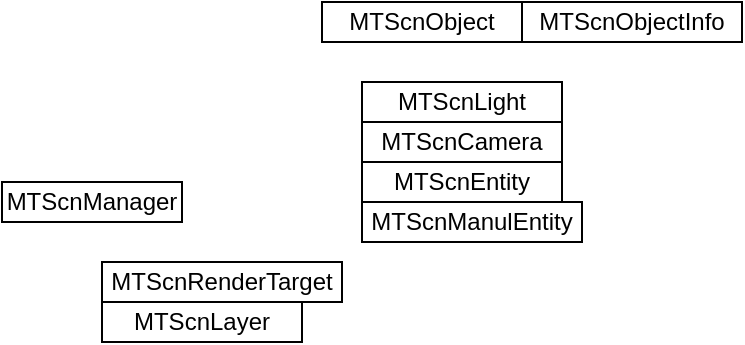 <mxfile version="14.2.3" type="github">
  <diagram id="bAvTHHYI_KYfITCIM_JM" name="Page-1">
    <mxGraphModel dx="519" dy="287" grid="1" gridSize="10" guides="1" tooltips="1" connect="1" arrows="1" fold="1" page="1" pageScale="1" pageWidth="827" pageHeight="1169" math="0" shadow="0">
      <root>
        <mxCell id="0" />
        <mxCell id="1" parent="0" />
        <mxCell id="QYzxZCUHgKiOKjzfQhGV-1" value="MTScnManager" style="whiteSpace=wrap;html=1;" vertex="1" parent="1">
          <mxGeometry x="210" y="100" width="90" height="20" as="geometry" />
        </mxCell>
        <mxCell id="QYzxZCUHgKiOKjzfQhGV-3" value="MTScnRenderTarget" style="whiteSpace=wrap;html=1;" vertex="1" parent="1">
          <mxGeometry x="260" y="140" width="120" height="20" as="geometry" />
        </mxCell>
        <mxCell id="QYzxZCUHgKiOKjzfQhGV-4" value="MTScnObject" style="whiteSpace=wrap;html=1;" vertex="1" parent="1">
          <mxGeometry x="370" y="10" width="100" height="20" as="geometry" />
        </mxCell>
        <mxCell id="QYzxZCUHgKiOKjzfQhGV-5" value="MTScnObjectInfo" style="whiteSpace=wrap;html=1;" vertex="1" parent="1">
          <mxGeometry x="470" y="10" width="110" height="20" as="geometry" />
        </mxCell>
        <mxCell id="QYzxZCUHgKiOKjzfQhGV-6" value="MTScnLight" style="whiteSpace=wrap;html=1;" vertex="1" parent="1">
          <mxGeometry x="390" y="50" width="100" height="20" as="geometry" />
        </mxCell>
        <mxCell id="QYzxZCUHgKiOKjzfQhGV-7" value="MTScnCamera" style="whiteSpace=wrap;html=1;" vertex="1" parent="1">
          <mxGeometry x="390" y="70" width="100" height="20" as="geometry" />
        </mxCell>
        <mxCell id="QYzxZCUHgKiOKjzfQhGV-8" value="MTScnEntity" style="whiteSpace=wrap;html=1;" vertex="1" parent="1">
          <mxGeometry x="390" y="90" width="100" height="20" as="geometry" />
        </mxCell>
        <mxCell id="QYzxZCUHgKiOKjzfQhGV-9" value="MTScnManulEntity" style="whiteSpace=wrap;html=1;" vertex="1" parent="1">
          <mxGeometry x="390" y="110" width="110" height="20" as="geometry" />
        </mxCell>
        <mxCell id="QYzxZCUHgKiOKjzfQhGV-10" value="MTScnLayer" style="whiteSpace=wrap;html=1;" vertex="1" parent="1">
          <mxGeometry x="260" y="160" width="100" height="20" as="geometry" />
        </mxCell>
      </root>
    </mxGraphModel>
  </diagram>
</mxfile>

